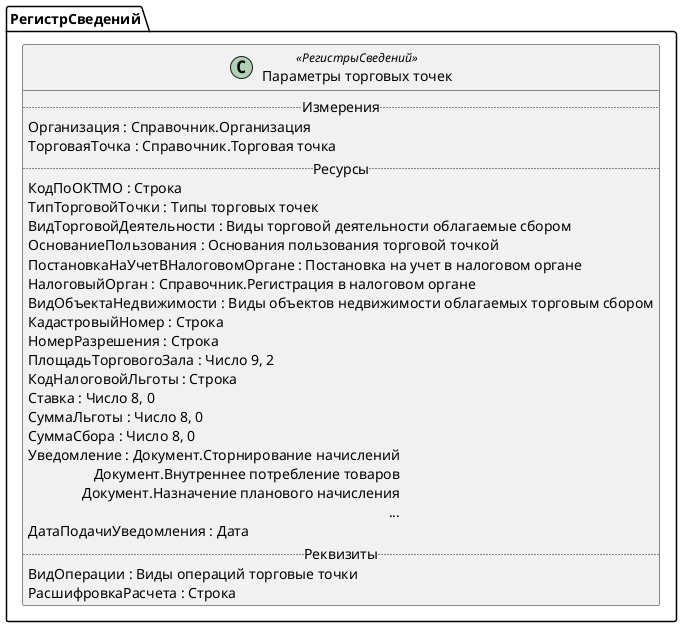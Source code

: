 ﻿@startuml ПараметрыТорговыхТочек
'!include templates.wsd
'..\include templates.wsd
class РегистрСведений.ПараметрыТорговыхТочек as "Параметры торговых точек" <<РегистрыСведений>>
{
..Измерения..
Организация : Справочник.Организация
ТорговаяТочка : Справочник.Торговая точка
..Ресурсы..
КодПоОКТМО : Строка
ТипТорговойТочки : Типы торговых точек
ВидТорговойДеятельности : Виды торговой деятельности облагаемые сбором
ОснованиеПользования : Основания пользования торговой точкой
ПостановкаНаУчетВНалоговомОргане : Постановка на учет в налоговом органе
НалоговыйОрган : Справочник.Регистрация в налоговом органе
ВидОбъектаНедвижимости : Виды объектов недвижимости облагаемых торговым сбором
КадастровыйНомер : Строка
НомерРазрешения : Строка
ПлощадьТорговогоЗала : Число 9, 2
КодНалоговойЛьготы : Строка
Ставка : Число 8, 0
СуммаЛьготы : Число 8, 0
СуммаСбора : Число 8, 0
Уведомление : Документ.Сторнирование начислений\rДокумент.Внутреннее потребление товаров\rДокумент.Назначение планового начисления\r...
ДатаПодачиУведомления : Дата
..Реквизиты..
ВидОперации : Виды операций торговые точки
РасшифровкаРасчета : Строка
}
@enduml
